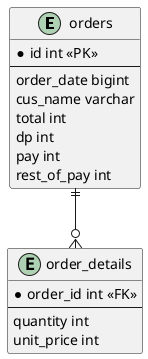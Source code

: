 @startuml invoce_app

entity orders{
  *id int <<PK>>
  --
  order_date bigint
  cus_name varchar
  total int
  dp int
  pay int
  rest_of_pay int
}

entity order_details {
  *order_id int <<FK>>
  --
  quantity int
  unit_price int
}


orders ||--o{ order_details
@enduml